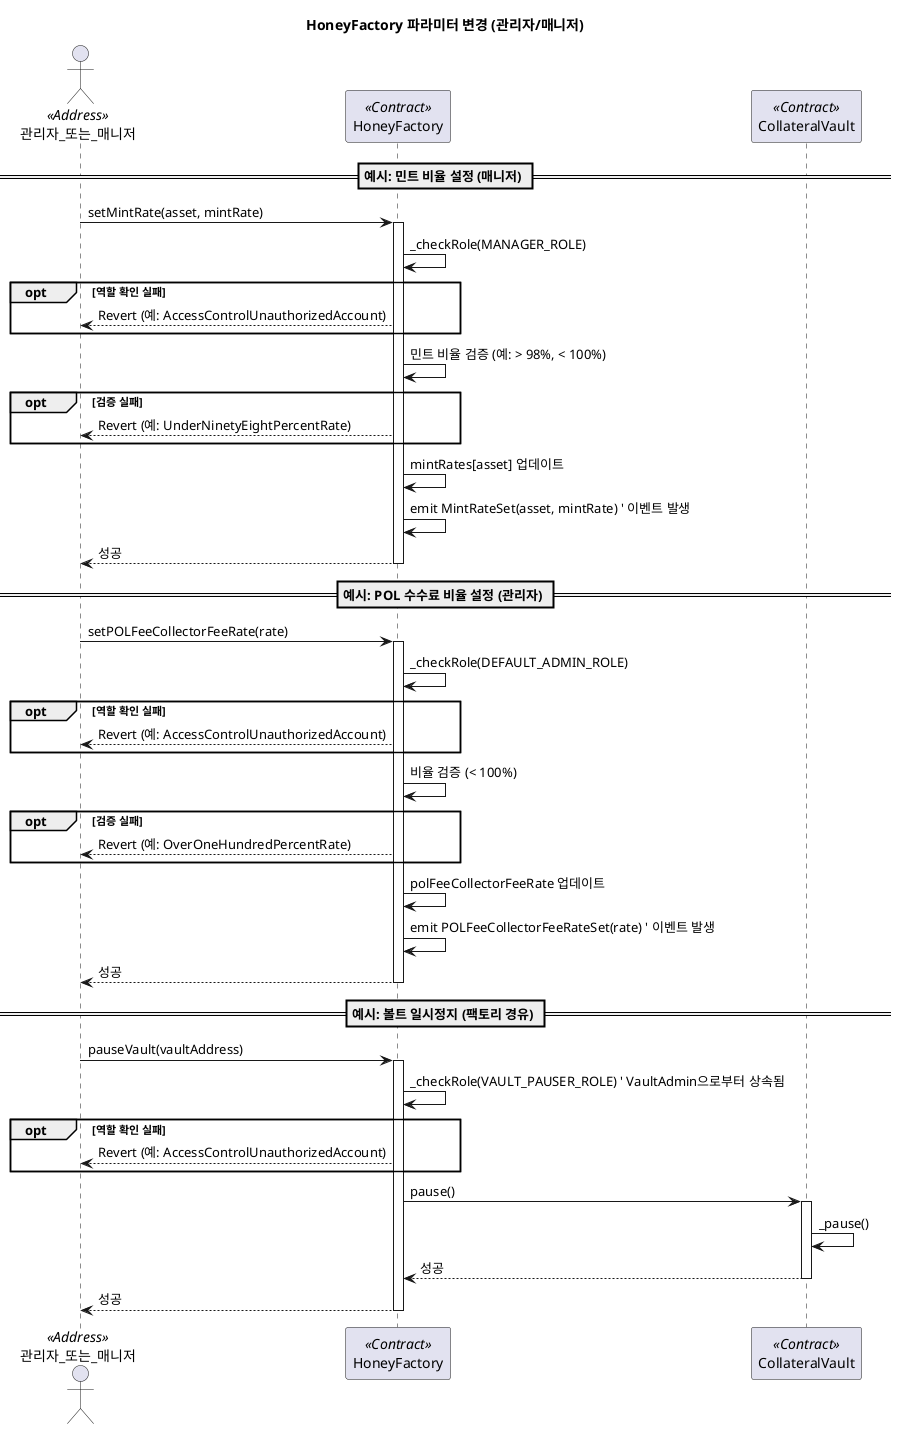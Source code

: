 @startuml HoneyFactory_Admin_Sequence
title HoneyFactory 파라미터 변경 (관리자/매니저)

actor 관리자_또는_매니저 <<Address>>
participant HoneyFactory <<Contract>>

== 예시: 민트 비율 설정 (매니저) ==
관리자_또는_매니저 -> HoneyFactory: setMintRate(asset, mintRate)
activate HoneyFactory

HoneyFactory -> HoneyFactory: _checkRole(MANAGER_ROLE)
opt 역할 확인 실패
 HoneyFactory --> 관리자_또는_매니저: Revert (예: AccessControlUnauthorizedAccount)
end

HoneyFactory -> HoneyFactory: 민트 비율 검증 (예: > 98%, < 100%)
opt 검증 실패
 HoneyFactory --> 관리자_또는_매니저: Revert (예: UnderNinetyEightPercentRate)
end

HoneyFactory -> HoneyFactory: mintRates[asset] 업데이트
HoneyFactory -> HoneyFactory: emit MintRateSet(asset, mintRate) ' 이벤트 발생

HoneyFactory --> 관리자_또는_매니저: 성공
deactivate HoneyFactory

== 예시: POL 수수료 비율 설정 (관리자) ==
관리자_또는_매니저 -> HoneyFactory: setPOLFeeCollectorFeeRate(rate)
activate HoneyFactory

HoneyFactory -> HoneyFactory: _checkRole(DEFAULT_ADMIN_ROLE)
opt 역할 확인 실패
 HoneyFactory --> 관리자_또는_매니저: Revert (예: AccessControlUnauthorizedAccount)
end

HoneyFactory -> HoneyFactory: 비율 검증 (< 100%)
opt 검증 실패
 HoneyFactory --> 관리자_또는_매니저: Revert (예: OverOneHundredPercentRate)
end

HoneyFactory -> HoneyFactory: polFeeCollectorFeeRate 업데이트
HoneyFactory -> HoneyFactory: emit POLFeeCollectorFeeRateSet(rate) ' 이벤트 발생

HoneyFactory --> 관리자_또는_매니저: 성공
deactivate HoneyFactory

== 예시: 볼트 일시정지 (팩토리 경유) ==
participant CollateralVault <<Contract>>

관리자_또는_매니저 -> HoneyFactory: pauseVault(vaultAddress)
activate HoneyFactory

HoneyFactory -> HoneyFactory: _checkRole(VAULT_PAUSER_ROLE) ' VaultAdmin으로부터 상속됨
opt 역할 확인 실패
 HoneyFactory --> 관리자_또는_매니저: Revert (예: AccessControlUnauthorizedAccount)
end

HoneyFactory -> CollateralVault: pause()
activate CollateralVault
 CollateralVault -> CollateralVault: _pause()
 CollateralVault --> HoneyFactory: 성공
deactivate CollateralVault

HoneyFactory --> 관리자_또는_매니저: 성공
deactivate HoneyFactory

@enduml 
